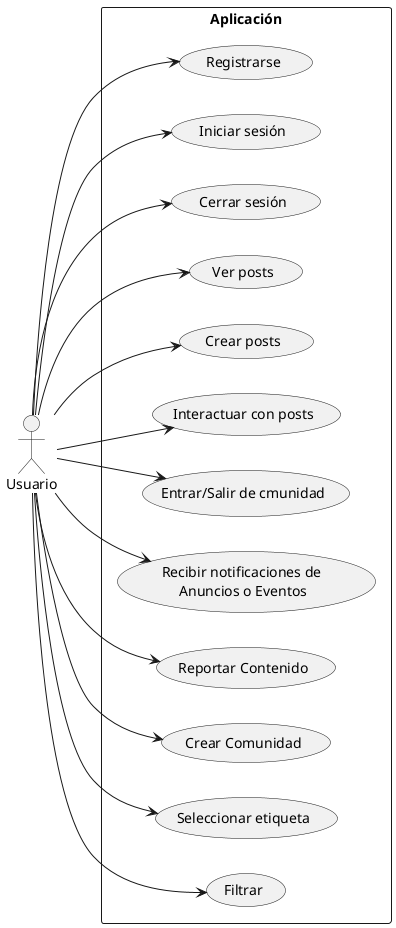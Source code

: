 @startuml
left to right direction
actor Usuario

rectangle "Aplicación" {
    usecase "Registrarse" as UC1
    usecase "Iniciar sesión" as UC2
    usecase "Cerrar sesión" as UC3
    usecase "Ver posts" as UC4
    usecase "Crear posts" as UC5
    usecase "Interactuar con posts" as UC6
    usecase "Entrar/Salir de cmunidad" as UC7
    usecase "Recibir notificaciones de \nAnuncios o Eventos" as UC8
    usecase "Reportar Contenido" as UC9
    usecase "Crear Comunidad" as UC10
    usecase "Seleccionar etiqueta" as UC11
    usecase "Filtrar" as UC12
}

Usuario --> UC1
Usuario --> UC2
Usuario --> UC3
Usuario --> UC4
Usuario --> UC5
Usuario --> UC6
Usuario --> UC7
Usuario --> UC8
Usuario --> UC9
Usuario --> UC10
Usuario --> UC11
Usuario --> UC12
@enduml
